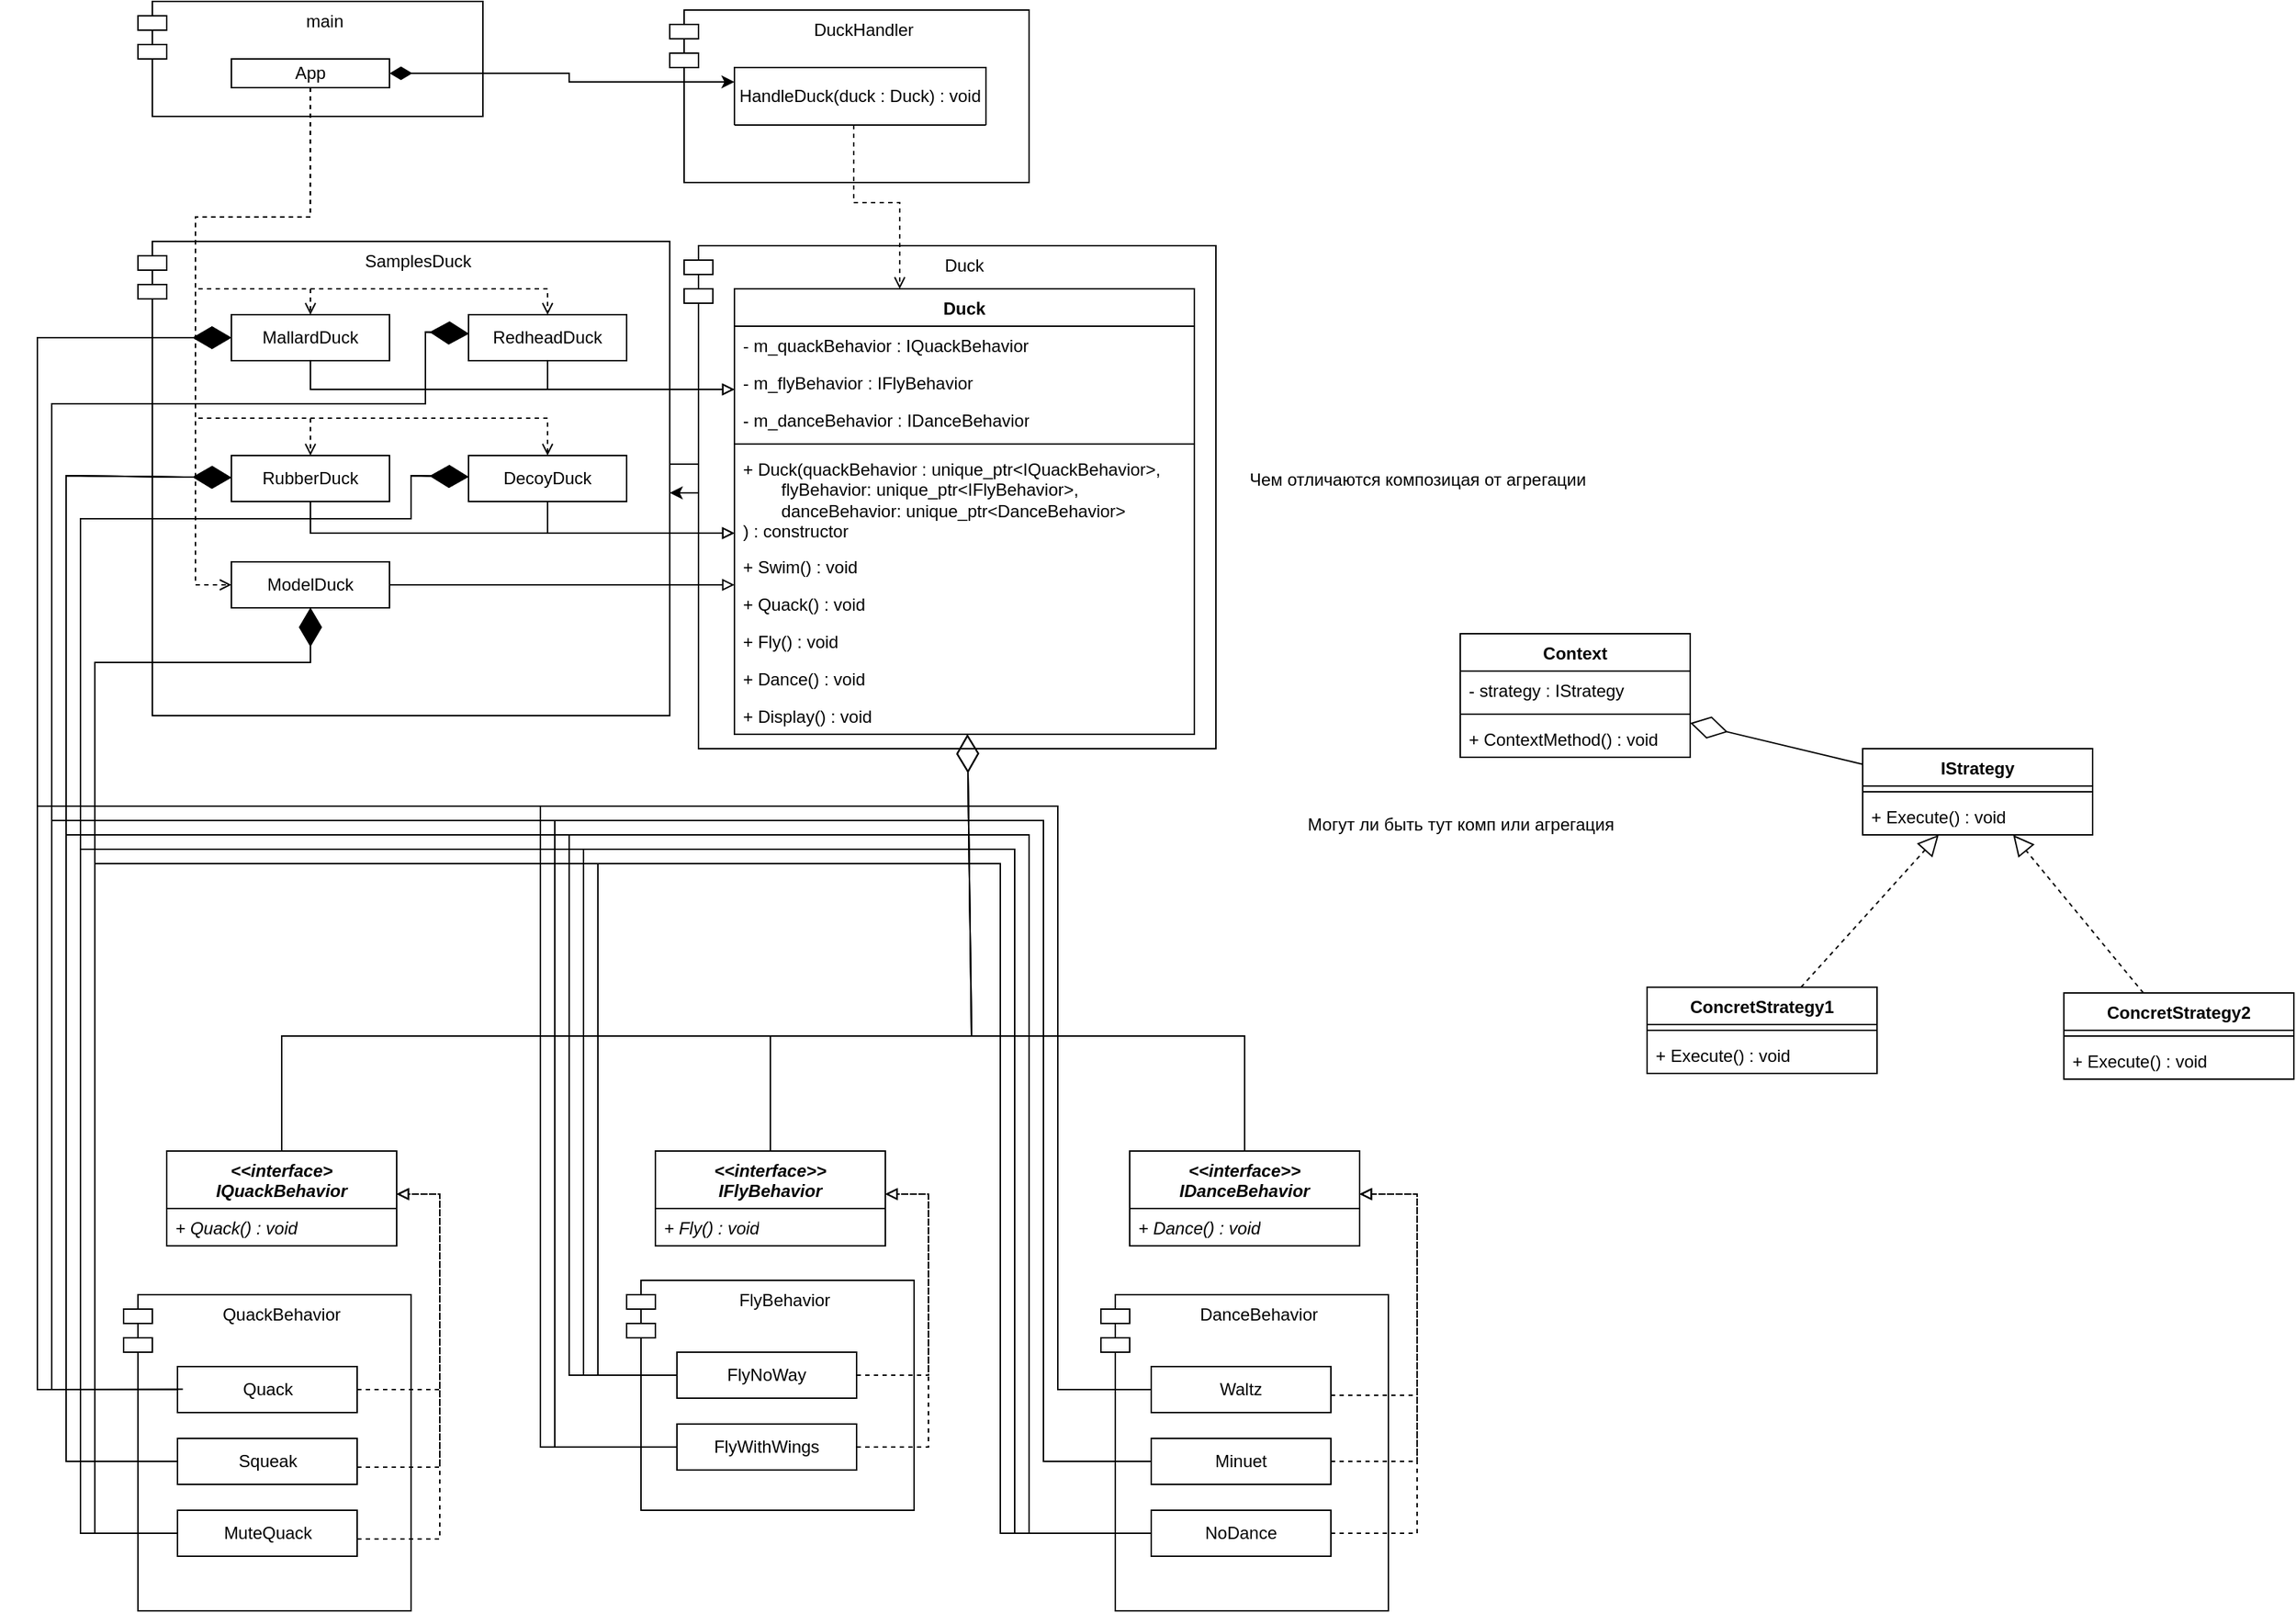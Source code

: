 <mxfile version="24.7.13">
  <diagram id="C5RBs43oDa-KdzZeNtuy" name="Page-1">
    <mxGraphModel dx="1836" dy="539" grid="1" gridSize="10" guides="1" tooltips="1" connect="1" arrows="1" fold="1" page="1" pageScale="1" pageWidth="827" pageHeight="1169" math="0" shadow="0">
      <root>
        <mxCell id="WIyWlLk6GJQsqaUBKTNV-0" />
        <mxCell id="WIyWlLk6GJQsqaUBKTNV-1" parent="WIyWlLk6GJQsqaUBKTNV-0" />
        <mxCell id="3LsAdrbxMUr_38dIZ2-f-0" value="SamplesDuck" style="shape=module;align=left;spacingLeft=20;align=center;verticalAlign=top;whiteSpace=wrap;html=1;" parent="WIyWlLk6GJQsqaUBKTNV-1" vertex="1">
          <mxGeometry x="40" y="207" width="370" height="330" as="geometry" />
        </mxCell>
        <mxCell id="QlOkIQeldyx6gdsehzbM-0" value="main" style="shape=module;align=left;spacingLeft=20;align=center;verticalAlign=top;whiteSpace=wrap;html=1;" parent="WIyWlLk6GJQsqaUBKTNV-1" vertex="1">
          <mxGeometry x="40" y="40" width="240" height="80" as="geometry" />
        </mxCell>
        <mxCell id="QlOkIQeldyx6gdsehzbM-1" value="App" style="html=1;whiteSpace=wrap;" parent="WIyWlLk6GJQsqaUBKTNV-1" vertex="1">
          <mxGeometry x="105" y="80" width="110" height="20" as="geometry" />
        </mxCell>
        <mxCell id="QlOkIQeldyx6gdsehzbM-2" value="DuckHandler" style="shape=module;align=left;spacingLeft=20;align=center;verticalAlign=top;whiteSpace=wrap;html=1;" parent="WIyWlLk6GJQsqaUBKTNV-1" vertex="1">
          <mxGeometry x="410" y="46" width="250" height="120" as="geometry" />
        </mxCell>
        <mxCell id="QlOkIQeldyx6gdsehzbM-4" value="&lt;span style=&quot;text-align: left;&quot;&gt;HandleDuck(duck : Duck) : void&lt;/span&gt;" style="swimlane;fontStyle=0;childLayout=stackLayout;horizontal=1;startSize=50;fillColor=none;horizontalStack=0;resizeParent=1;resizeParentMax=0;resizeLast=0;collapsible=1;marginBottom=0;whiteSpace=wrap;html=1;" parent="WIyWlLk6GJQsqaUBKTNV-1" vertex="1">
          <mxGeometry x="455" y="86" width="175" height="40" as="geometry" />
        </mxCell>
        <mxCell id="QlOkIQeldyx6gdsehzbM-8" style="edgeStyle=orthogonalEdgeStyle;rounded=0;orthogonalLoop=1;jettySize=auto;html=1;entryX=0;entryY=0.25;entryDx=0;entryDy=0;startArrow=diamondThin;startFill=1;strokeWidth=1;startSize=13;" parent="WIyWlLk6GJQsqaUBKTNV-1" source="QlOkIQeldyx6gdsehzbM-1" target="QlOkIQeldyx6gdsehzbM-4" edge="1">
          <mxGeometry relative="1" as="geometry" />
        </mxCell>
        <mxCell id="QlOkIQeldyx6gdsehzbM-9" value="Duck" style="shape=module;align=left;spacingLeft=20;align=center;verticalAlign=top;whiteSpace=wrap;html=1;" parent="WIyWlLk6GJQsqaUBKTNV-1" vertex="1">
          <mxGeometry x="420" y="210" width="370" height="350" as="geometry" />
        </mxCell>
        <mxCell id="QlOkIQeldyx6gdsehzbM-10" value="Duck" style="swimlane;fontStyle=1;align=center;verticalAlign=top;childLayout=stackLayout;horizontal=1;startSize=26;horizontalStack=0;resizeParent=1;resizeParentMax=0;resizeLast=0;collapsible=1;marginBottom=0;whiteSpace=wrap;html=1;" parent="WIyWlLk6GJQsqaUBKTNV-1" vertex="1">
          <mxGeometry x="455" y="240" width="320" height="310" as="geometry" />
        </mxCell>
        <mxCell id="QlOkIQeldyx6gdsehzbM-11" value="- m_quack&lt;span style=&quot;text-align: center;&quot;&gt;Behavior : IQuackBehavior&lt;/span&gt;" style="text;strokeColor=none;fillColor=none;align=left;verticalAlign=top;spacingLeft=4;spacingRight=4;overflow=hidden;rotatable=0;points=[[0,0.5],[1,0.5]];portConstraint=eastwest;whiteSpace=wrap;html=1;" parent="QlOkIQeldyx6gdsehzbM-10" vertex="1">
          <mxGeometry y="26" width="320" height="26" as="geometry" />
        </mxCell>
        <mxCell id="QlOkIQeldyx6gdsehzbM-21" value="- m_fly&lt;span style=&quot;text-align: center;&quot;&gt;Behavior : IFlyBehavior&lt;/span&gt;" style="text;strokeColor=none;fillColor=none;align=left;verticalAlign=top;spacingLeft=4;spacingRight=4;overflow=hidden;rotatable=0;points=[[0,0.5],[1,0.5]];portConstraint=eastwest;whiteSpace=wrap;html=1;" parent="QlOkIQeldyx6gdsehzbM-10" vertex="1">
          <mxGeometry y="52" width="320" height="26" as="geometry" />
        </mxCell>
        <mxCell id="QlOkIQeldyx6gdsehzbM-22" value="- m_dance&lt;span style=&quot;text-align: center;&quot;&gt;Behavior : IDanceBehavior&lt;/span&gt;" style="text;strokeColor=none;fillColor=none;align=left;verticalAlign=top;spacingLeft=4;spacingRight=4;overflow=hidden;rotatable=0;points=[[0,0.5],[1,0.5]];portConstraint=eastwest;whiteSpace=wrap;html=1;" parent="QlOkIQeldyx6gdsehzbM-10" vertex="1">
          <mxGeometry y="78" width="320" height="26" as="geometry" />
        </mxCell>
        <mxCell id="QlOkIQeldyx6gdsehzbM-12" value="" style="line;strokeWidth=1;fillColor=none;align=left;verticalAlign=middle;spacingTop=-1;spacingLeft=3;spacingRight=3;rotatable=0;labelPosition=right;points=[];portConstraint=eastwest;strokeColor=inherit;" parent="QlOkIQeldyx6gdsehzbM-10" vertex="1">
          <mxGeometry y="104" width="320" height="8" as="geometry" />
        </mxCell>
        <mxCell id="QlOkIQeldyx6gdsehzbM-13" value="+ Duck(quackBehavior : unique_ptr&amp;lt;IQuackBehavior&amp;gt;,&lt;div&gt;&lt;span style=&quot;white-space: pre;&quot;&gt;&#x9;&lt;/span&gt;flyBehavior: unique_ptr&amp;lt;IFlyBehavior&amp;gt;,&lt;br&gt;&lt;/div&gt;&lt;div&gt;&lt;span style=&quot;white-space: pre;&quot;&gt;&#x9;&lt;/span&gt;danceBehavior: unique_ptr&amp;lt;DanceBehavior&amp;gt;&lt;br&gt;&lt;/div&gt;&lt;div&gt;) : constructor&lt;/div&gt;" style="text;strokeColor=none;fillColor=none;align=left;verticalAlign=top;spacingLeft=4;spacingRight=4;overflow=hidden;rotatable=0;points=[[0,0.5],[1,0.5]];portConstraint=eastwest;whiteSpace=wrap;html=1;" parent="QlOkIQeldyx6gdsehzbM-10" vertex="1">
          <mxGeometry y="112" width="320" height="68" as="geometry" />
        </mxCell>
        <mxCell id="QlOkIQeldyx6gdsehzbM-37" value="+ Swim() : void" style="text;strokeColor=none;fillColor=none;align=left;verticalAlign=top;spacingLeft=4;spacingRight=4;overflow=hidden;rotatable=0;points=[[0,0.5],[1,0.5]];portConstraint=eastwest;whiteSpace=wrap;html=1;" parent="QlOkIQeldyx6gdsehzbM-10" vertex="1">
          <mxGeometry y="180" width="320" height="26" as="geometry" />
        </mxCell>
        <mxCell id="QlOkIQeldyx6gdsehzbM-38" value="+ Quack() : void" style="text;strokeColor=none;fillColor=none;align=left;verticalAlign=top;spacingLeft=4;spacingRight=4;overflow=hidden;rotatable=0;points=[[0,0.5],[1,0.5]];portConstraint=eastwest;whiteSpace=wrap;html=1;" parent="QlOkIQeldyx6gdsehzbM-10" vertex="1">
          <mxGeometry y="206" width="320" height="26" as="geometry" />
        </mxCell>
        <mxCell id="QlOkIQeldyx6gdsehzbM-39" value="+ Fly() : void" style="text;strokeColor=none;fillColor=none;align=left;verticalAlign=top;spacingLeft=4;spacingRight=4;overflow=hidden;rotatable=0;points=[[0,0.5],[1,0.5]];portConstraint=eastwest;whiteSpace=wrap;html=1;" parent="QlOkIQeldyx6gdsehzbM-10" vertex="1">
          <mxGeometry y="232" width="320" height="26" as="geometry" />
        </mxCell>
        <mxCell id="QlOkIQeldyx6gdsehzbM-40" value="+ Dance() : void" style="text;strokeColor=none;fillColor=none;align=left;verticalAlign=top;spacingLeft=4;spacingRight=4;overflow=hidden;rotatable=0;points=[[0,0.5],[1,0.5]];portConstraint=eastwest;whiteSpace=wrap;html=1;" parent="QlOkIQeldyx6gdsehzbM-10" vertex="1">
          <mxGeometry y="258" width="320" height="26" as="geometry" />
        </mxCell>
        <mxCell id="lgIc2JTGFsaPqbrekX56-0" value="+ Display() : void" style="text;strokeColor=none;fillColor=none;align=left;verticalAlign=top;spacingLeft=4;spacingRight=4;overflow=hidden;rotatable=0;points=[[0,0.5],[1,0.5]];portConstraint=eastwest;whiteSpace=wrap;html=1;" parent="QlOkIQeldyx6gdsehzbM-10" vertex="1">
          <mxGeometry y="284" width="320" height="26" as="geometry" />
        </mxCell>
        <mxCell id="QlOkIQeldyx6gdsehzbM-15" value="&lt;div&gt;&lt;i&gt;&amp;lt;&amp;lt;interface&amp;gt;&lt;/i&gt;&lt;/div&gt;&lt;i&gt;IQuackBehavior&lt;/i&gt;" style="swimlane;fontStyle=1;align=center;verticalAlign=top;childLayout=stackLayout;horizontal=1;startSize=40;horizontalStack=0;resizeParent=1;resizeParentMax=0;resizeLast=0;collapsible=1;marginBottom=0;whiteSpace=wrap;html=1;" parent="WIyWlLk6GJQsqaUBKTNV-1" vertex="1">
          <mxGeometry x="60" y="840" width="160" height="66" as="geometry" />
        </mxCell>
        <mxCell id="QlOkIQeldyx6gdsehzbM-16" value="&lt;i&gt;+ Quack() : void&lt;/i&gt;" style="text;strokeColor=none;fillColor=none;align=left;verticalAlign=top;spacingLeft=4;spacingRight=4;overflow=hidden;rotatable=0;points=[[0,0.5],[1,0.5]];portConstraint=eastwest;whiteSpace=wrap;html=1;" parent="QlOkIQeldyx6gdsehzbM-15" vertex="1">
          <mxGeometry y="40" width="160" height="26" as="geometry" />
        </mxCell>
        <mxCell id="QlOkIQeldyx6gdsehzbM-17" value="&lt;div&gt;&lt;i&gt;&amp;lt;&amp;lt;interface&amp;gt;&amp;gt;&lt;/i&gt;&lt;/div&gt;&lt;i&gt;IFlyBehavior&lt;/i&gt;" style="swimlane;fontStyle=1;align=center;verticalAlign=top;childLayout=stackLayout;horizontal=1;startSize=40;horizontalStack=0;resizeParent=1;resizeParentMax=0;resizeLast=0;collapsible=1;marginBottom=0;whiteSpace=wrap;html=1;" parent="WIyWlLk6GJQsqaUBKTNV-1" vertex="1">
          <mxGeometry x="400" y="840" width="160" height="66" as="geometry" />
        </mxCell>
        <mxCell id="QlOkIQeldyx6gdsehzbM-18" value="&lt;i&gt;+ Fly() : void&lt;/i&gt;" style="text;strokeColor=none;fillColor=none;align=left;verticalAlign=top;spacingLeft=4;spacingRight=4;overflow=hidden;rotatable=0;points=[[0,0.5],[1,0.5]];portConstraint=eastwest;whiteSpace=wrap;html=1;" parent="QlOkIQeldyx6gdsehzbM-17" vertex="1">
          <mxGeometry y="40" width="160" height="26" as="geometry" />
        </mxCell>
        <mxCell id="QlOkIQeldyx6gdsehzbM-19" value="&lt;div&gt;&lt;i&gt;&amp;lt;&amp;lt;interface&amp;gt;&amp;gt;&lt;/i&gt;&lt;/div&gt;&lt;i&gt;IDance&lt;/i&gt;&lt;i&gt;Behavior&lt;/i&gt;" style="swimlane;fontStyle=1;align=center;verticalAlign=top;childLayout=stackLayout;horizontal=1;startSize=40;horizontalStack=0;resizeParent=1;resizeParentMax=0;resizeLast=0;collapsible=1;marginBottom=0;whiteSpace=wrap;html=1;" parent="WIyWlLk6GJQsqaUBKTNV-1" vertex="1">
          <mxGeometry x="730" y="840" width="160" height="66" as="geometry" />
        </mxCell>
        <mxCell id="QlOkIQeldyx6gdsehzbM-20" value="&lt;i&gt;+ Dance() : void&lt;/i&gt;" style="text;strokeColor=none;fillColor=none;align=left;verticalAlign=top;spacingLeft=4;spacingRight=4;overflow=hidden;rotatable=0;points=[[0,0.5],[1,0.5]];portConstraint=eastwest;whiteSpace=wrap;html=1;" parent="QlOkIQeldyx6gdsehzbM-19" vertex="1">
          <mxGeometry y="40" width="160" height="26" as="geometry" />
        </mxCell>
        <mxCell id="QlOkIQeldyx6gdsehzbM-23" style="edgeStyle=orthogonalEdgeStyle;rounded=0;orthogonalLoop=1;jettySize=auto;html=1;dashed=1;fontFamily=Helvetica;fontSize=13;endArrow=open;endFill=0;" parent="WIyWlLk6GJQsqaUBKTNV-1" source="QlOkIQeldyx6gdsehzbM-4" target="QlOkIQeldyx6gdsehzbM-10" edge="1">
          <mxGeometry relative="1" as="geometry">
            <Array as="points">
              <mxPoint x="538" y="180" />
              <mxPoint x="570" y="180" />
            </Array>
          </mxGeometry>
        </mxCell>
        <mxCell id="QlOkIQeldyx6gdsehzbM-61" style="edgeStyle=orthogonalEdgeStyle;rounded=0;orthogonalLoop=1;jettySize=auto;html=1;endArrow=block;endFill=0;" parent="WIyWlLk6GJQsqaUBKTNV-1" source="QlOkIQeldyx6gdsehzbM-46" target="QlOkIQeldyx6gdsehzbM-10" edge="1">
          <mxGeometry relative="1" as="geometry">
            <mxPoint x="160.029" y="300" as="sourcePoint" />
            <mxPoint x="455" y="320" as="targetPoint" />
            <Array as="points">
              <mxPoint x="160" y="310" />
            </Array>
          </mxGeometry>
        </mxCell>
        <mxCell id="QlOkIQeldyx6gdsehzbM-46" value="MallardDuck" style="html=1;whiteSpace=wrap;" parent="WIyWlLk6GJQsqaUBKTNV-1" vertex="1">
          <mxGeometry x="105" y="258" width="110" height="32" as="geometry" />
        </mxCell>
        <mxCell id="QlOkIQeldyx6gdsehzbM-47" value="RedheadDuck" style="html=1;whiteSpace=wrap;" parent="WIyWlLk6GJQsqaUBKTNV-1" vertex="1">
          <mxGeometry x="270" y="258" width="110" height="32" as="geometry" />
        </mxCell>
        <mxCell id="QlOkIQeldyx6gdsehzbM-48" value="RubberDuck" style="html=1;whiteSpace=wrap;" parent="WIyWlLk6GJQsqaUBKTNV-1" vertex="1">
          <mxGeometry x="105" y="356" width="110" height="32" as="geometry" />
        </mxCell>
        <mxCell id="QlOkIQeldyx6gdsehzbM-49" value="ModelDuck" style="html=1;whiteSpace=wrap;" parent="WIyWlLk6GJQsqaUBKTNV-1" vertex="1">
          <mxGeometry x="105" y="430" width="110" height="32" as="geometry" />
        </mxCell>
        <mxCell id="QlOkIQeldyx6gdsehzbM-50" value="DecoyDuck" style="html=1;whiteSpace=wrap;" parent="WIyWlLk6GJQsqaUBKTNV-1" vertex="1">
          <mxGeometry x="270" y="356" width="110" height="32" as="geometry" />
        </mxCell>
        <mxCell id="QlOkIQeldyx6gdsehzbM-56" style="edgeStyle=orthogonalEdgeStyle;rounded=0;orthogonalLoop=1;jettySize=auto;html=1;dashed=1;fontFamily=Helvetica;fontSize=13;endArrow=open;endFill=0;" parent="WIyWlLk6GJQsqaUBKTNV-1" source="QlOkIQeldyx6gdsehzbM-1" target="QlOkIQeldyx6gdsehzbM-46" edge="1">
          <mxGeometry relative="1" as="geometry">
            <mxPoint x="548" y="152" as="sourcePoint" />
            <mxPoint x="580" y="240" as="targetPoint" />
            <Array as="points">
              <mxPoint x="160" y="190" />
              <mxPoint x="80" y="190" />
              <mxPoint x="80" y="240" />
              <mxPoint x="160" y="240" />
            </Array>
          </mxGeometry>
        </mxCell>
        <mxCell id="QlOkIQeldyx6gdsehzbM-57" style="edgeStyle=orthogonalEdgeStyle;rounded=0;orthogonalLoop=1;jettySize=auto;html=1;dashed=1;fontFamily=Helvetica;fontSize=13;endArrow=open;endFill=0;" parent="WIyWlLk6GJQsqaUBKTNV-1" source="QlOkIQeldyx6gdsehzbM-1" target="QlOkIQeldyx6gdsehzbM-47" edge="1">
          <mxGeometry relative="1" as="geometry">
            <mxPoint x="182" y="110" as="sourcePoint" />
            <mxPoint x="170" y="268" as="targetPoint" />
            <Array as="points">
              <mxPoint x="160" y="190" />
              <mxPoint x="80" y="190" />
              <mxPoint x="80" y="240" />
              <mxPoint x="325" y="240" />
            </Array>
          </mxGeometry>
        </mxCell>
        <mxCell id="QlOkIQeldyx6gdsehzbM-58" style="edgeStyle=orthogonalEdgeStyle;rounded=0;orthogonalLoop=1;jettySize=auto;html=1;dashed=1;fontFamily=Helvetica;fontSize=13;endArrow=open;endFill=0;" parent="WIyWlLk6GJQsqaUBKTNV-1" target="QlOkIQeldyx6gdsehzbM-50" edge="1">
          <mxGeometry relative="1" as="geometry">
            <mxPoint x="159.97" y="100" as="sourcePoint" />
            <mxPoint x="324.97" y="258" as="targetPoint" />
            <Array as="points">
              <mxPoint x="160" y="190" />
              <mxPoint x="80" y="190" />
              <mxPoint x="80" y="330" />
              <mxPoint x="325" y="330" />
            </Array>
          </mxGeometry>
        </mxCell>
        <mxCell id="QlOkIQeldyx6gdsehzbM-59" style="edgeStyle=orthogonalEdgeStyle;rounded=0;orthogonalLoop=1;jettySize=auto;html=1;dashed=1;fontFamily=Helvetica;fontSize=13;endArrow=open;endFill=0;" parent="WIyWlLk6GJQsqaUBKTNV-1" target="QlOkIQeldyx6gdsehzbM-48" edge="1">
          <mxGeometry relative="1" as="geometry">
            <mxPoint x="159.94" y="100" as="sourcePoint" />
            <mxPoint x="324.97" y="370" as="targetPoint" />
            <Array as="points">
              <mxPoint x="160" y="190" />
              <mxPoint x="80" y="190" />
              <mxPoint x="80" y="330" />
              <mxPoint x="160" y="330" />
            </Array>
          </mxGeometry>
        </mxCell>
        <mxCell id="QlOkIQeldyx6gdsehzbM-60" style="edgeStyle=orthogonalEdgeStyle;rounded=0;orthogonalLoop=1;jettySize=auto;html=1;dashed=1;fontFamily=Helvetica;fontSize=13;endArrow=open;endFill=0;" parent="WIyWlLk6GJQsqaUBKTNV-1" target="QlOkIQeldyx6gdsehzbM-49" edge="1">
          <mxGeometry relative="1" as="geometry">
            <mxPoint x="159.94" y="100" as="sourcePoint" />
            <mxPoint x="324.97" y="370" as="targetPoint" />
            <Array as="points">
              <mxPoint x="160" y="190" />
              <mxPoint x="80" y="190" />
              <mxPoint x="80" y="446" />
            </Array>
          </mxGeometry>
        </mxCell>
        <mxCell id="QlOkIQeldyx6gdsehzbM-63" style="edgeStyle=orthogonalEdgeStyle;rounded=0;orthogonalLoop=1;jettySize=auto;html=1;endArrow=block;endFill=0;" parent="WIyWlLk6GJQsqaUBKTNV-1" source="QlOkIQeldyx6gdsehzbM-47" target="QlOkIQeldyx6gdsehzbM-10" edge="1">
          <mxGeometry relative="1" as="geometry">
            <mxPoint x="160" y="290" as="sourcePoint" />
            <mxPoint x="455" y="420" as="targetPoint" />
            <Array as="points">
              <mxPoint x="325" y="310" />
            </Array>
          </mxGeometry>
        </mxCell>
        <mxCell id="QlOkIQeldyx6gdsehzbM-64" style="edgeStyle=orthogonalEdgeStyle;rounded=0;orthogonalLoop=1;jettySize=auto;html=1;endArrow=block;endFill=0;" parent="WIyWlLk6GJQsqaUBKTNV-1" source="QlOkIQeldyx6gdsehzbM-48" target="QlOkIQeldyx6gdsehzbM-10" edge="1">
          <mxGeometry relative="1" as="geometry">
            <mxPoint x="325" y="290" as="sourcePoint" />
            <mxPoint x="455" y="420" as="targetPoint" />
            <Array as="points">
              <mxPoint x="160" y="410" />
            </Array>
          </mxGeometry>
        </mxCell>
        <mxCell id="QlOkIQeldyx6gdsehzbM-65" style="edgeStyle=orthogonalEdgeStyle;rounded=0;orthogonalLoop=1;jettySize=auto;html=1;endArrow=block;endFill=0;" parent="WIyWlLk6GJQsqaUBKTNV-1" source="QlOkIQeldyx6gdsehzbM-50" target="QlOkIQeldyx6gdsehzbM-10" edge="1">
          <mxGeometry relative="1" as="geometry">
            <mxPoint x="160" y="402" as="sourcePoint" />
            <mxPoint x="455" y="420" as="targetPoint" />
            <Array as="points">
              <mxPoint x="325" y="410" />
            </Array>
          </mxGeometry>
        </mxCell>
        <mxCell id="QlOkIQeldyx6gdsehzbM-66" style="edgeStyle=orthogonalEdgeStyle;rounded=0;orthogonalLoop=1;jettySize=auto;html=1;endArrow=block;endFill=0;" parent="WIyWlLk6GJQsqaUBKTNV-1" source="QlOkIQeldyx6gdsehzbM-49" target="QlOkIQeldyx6gdsehzbM-10" edge="1">
          <mxGeometry relative="1" as="geometry">
            <mxPoint x="170" y="412" as="sourcePoint" />
            <mxPoint x="465" y="430" as="targetPoint" />
            <Array as="points">
              <mxPoint x="330" y="446" />
              <mxPoint x="330" y="446" />
            </Array>
          </mxGeometry>
        </mxCell>
        <mxCell id="QlOkIQeldyx6gdsehzbM-67" value="QuaсkBehavior" style="shape=module;align=left;spacingLeft=20;align=center;verticalAlign=top;whiteSpace=wrap;html=1;" parent="WIyWlLk6GJQsqaUBKTNV-1" vertex="1">
          <mxGeometry x="30" y="940" width="200" height="220" as="geometry" />
        </mxCell>
        <mxCell id="QlOkIQeldyx6gdsehzbM-68" value="Quaсk" style="html=1;whiteSpace=wrap;" parent="WIyWlLk6GJQsqaUBKTNV-1" vertex="1">
          <mxGeometry x="67.5" y="990" width="125" height="32" as="geometry" />
        </mxCell>
        <mxCell id="QlOkIQeldyx6gdsehzbM-69" value="Squeak" style="html=1;whiteSpace=wrap;" parent="WIyWlLk6GJQsqaUBKTNV-1" vertex="1">
          <mxGeometry x="67.5" y="1040" width="125" height="32" as="geometry" />
        </mxCell>
        <mxCell id="QlOkIQeldyx6gdsehzbM-70" value="MuteQuack" style="html=1;whiteSpace=wrap;" parent="WIyWlLk6GJQsqaUBKTNV-1" vertex="1">
          <mxGeometry x="67.5" y="1090" width="125" height="32" as="geometry" />
        </mxCell>
        <mxCell id="QlOkIQeldyx6gdsehzbM-71" value="FlyBehavior" style="shape=module;align=left;spacingLeft=20;align=center;verticalAlign=top;whiteSpace=wrap;html=1;" parent="WIyWlLk6GJQsqaUBKTNV-1" vertex="1">
          <mxGeometry x="380" y="930" width="200" height="160" as="geometry" />
        </mxCell>
        <mxCell id="QlOkIQeldyx6gdsehzbM-72" value="FlyNoWay" style="html=1;whiteSpace=wrap;" parent="WIyWlLk6GJQsqaUBKTNV-1" vertex="1">
          <mxGeometry x="415" y="980" width="125" height="32" as="geometry" />
        </mxCell>
        <mxCell id="QlOkIQeldyx6gdsehzbM-73" value="FlyWithWings" style="html=1;whiteSpace=wrap;" parent="WIyWlLk6GJQsqaUBKTNV-1" vertex="1">
          <mxGeometry x="415" y="1030" width="125" height="32" as="geometry" />
        </mxCell>
        <mxCell id="QlOkIQeldyx6gdsehzbM-75" value="DanceBehavior" style="shape=module;align=left;spacingLeft=20;align=center;verticalAlign=top;whiteSpace=wrap;html=1;" parent="WIyWlLk6GJQsqaUBKTNV-1" vertex="1">
          <mxGeometry x="710" y="940" width="200" height="220" as="geometry" />
        </mxCell>
        <mxCell id="QlOkIQeldyx6gdsehzbM-76" value="Waltz" style="html=1;whiteSpace=wrap;" parent="WIyWlLk6GJQsqaUBKTNV-1" vertex="1">
          <mxGeometry x="745" y="990" width="125" height="32" as="geometry" />
        </mxCell>
        <mxCell id="QlOkIQeldyx6gdsehzbM-77" value="Minuet" style="html=1;whiteSpace=wrap;" parent="WIyWlLk6GJQsqaUBKTNV-1" vertex="1">
          <mxGeometry x="745" y="1040" width="125" height="32" as="geometry" />
        </mxCell>
        <mxCell id="QlOkIQeldyx6gdsehzbM-78" value="NoDance" style="html=1;whiteSpace=wrap;" parent="WIyWlLk6GJQsqaUBKTNV-1" vertex="1">
          <mxGeometry x="745" y="1090" width="125" height="32" as="geometry" />
        </mxCell>
        <mxCell id="QlOkIQeldyx6gdsehzbM-79" style="edgeStyle=orthogonalEdgeStyle;rounded=0;orthogonalLoop=1;jettySize=auto;html=1;endArrow=block;endFill=0;dashed=1;" parent="WIyWlLk6GJQsqaUBKTNV-1" source="QlOkIQeldyx6gdsehzbM-68" target="QlOkIQeldyx6gdsehzbM-15" edge="1">
          <mxGeometry relative="1" as="geometry">
            <mxPoint x="199.96" y="829" as="sourcePoint" />
            <mxPoint x="130.003" y="809" as="targetPoint" />
            <Array as="points">
              <mxPoint x="250" y="1006" />
              <mxPoint x="250" y="870" />
            </Array>
          </mxGeometry>
        </mxCell>
        <mxCell id="QlOkIQeldyx6gdsehzbM-80" style="edgeStyle=orthogonalEdgeStyle;rounded=0;orthogonalLoop=1;jettySize=auto;html=1;endArrow=block;endFill=0;dashed=1;" parent="WIyWlLk6GJQsqaUBKTNV-1" source="QlOkIQeldyx6gdsehzbM-69" target="QlOkIQeldyx6gdsehzbM-15" edge="1">
          <mxGeometry relative="1" as="geometry">
            <mxPoint x="192.5" y="1033" as="sourcePoint" />
            <mxPoint x="219.5" y="900" as="targetPoint" />
            <Array as="points">
              <mxPoint x="250" y="1060" />
              <mxPoint x="250" y="870" />
            </Array>
          </mxGeometry>
        </mxCell>
        <mxCell id="QlOkIQeldyx6gdsehzbM-81" style="edgeStyle=orthogonalEdgeStyle;rounded=0;orthogonalLoop=1;jettySize=auto;html=1;endArrow=block;endFill=0;dashed=1;" parent="WIyWlLk6GJQsqaUBKTNV-1" source="QlOkIQeldyx6gdsehzbM-70" target="QlOkIQeldyx6gdsehzbM-15" edge="1">
          <mxGeometry relative="1" as="geometry">
            <mxPoint x="192.5" y="1060" as="sourcePoint" />
            <mxPoint x="219.5" y="870" as="targetPoint" />
            <Array as="points">
              <mxPoint x="250" y="1110" />
              <mxPoint x="250" y="870" />
            </Array>
          </mxGeometry>
        </mxCell>
        <mxCell id="QlOkIQeldyx6gdsehzbM-84" style="edgeStyle=orthogonalEdgeStyle;rounded=0;orthogonalLoop=1;jettySize=auto;html=1;endArrow=block;endFill=0;dashed=1;" parent="WIyWlLk6GJQsqaUBKTNV-1" source="QlOkIQeldyx6gdsehzbM-72" target="QlOkIQeldyx6gdsehzbM-17" edge="1">
          <mxGeometry relative="1" as="geometry">
            <mxPoint x="530" y="1112" as="sourcePoint" />
            <mxPoint x="557" y="872" as="targetPoint" />
            <Array as="points">
              <mxPoint x="590" y="996" />
              <mxPoint x="590" y="870" />
            </Array>
          </mxGeometry>
        </mxCell>
        <mxCell id="QlOkIQeldyx6gdsehzbM-85" style="edgeStyle=orthogonalEdgeStyle;rounded=0;orthogonalLoop=1;jettySize=auto;html=1;endArrow=block;endFill=0;dashed=1;" parent="WIyWlLk6GJQsqaUBKTNV-1" source="QlOkIQeldyx6gdsehzbM-73" target="QlOkIQeldyx6gdsehzbM-17" edge="1">
          <mxGeometry relative="1" as="geometry">
            <mxPoint x="550" y="1020" as="sourcePoint" />
            <mxPoint x="570" y="896" as="targetPoint" />
            <Array as="points">
              <mxPoint x="590" y="1046" />
              <mxPoint x="590" y="870" />
            </Array>
          </mxGeometry>
        </mxCell>
        <mxCell id="QlOkIQeldyx6gdsehzbM-86" style="edgeStyle=orthogonalEdgeStyle;rounded=0;orthogonalLoop=1;jettySize=auto;html=1;endArrow=block;endFill=0;dashed=1;" parent="WIyWlLk6GJQsqaUBKTNV-1" source="QlOkIQeldyx6gdsehzbM-76" target="QlOkIQeldyx6gdsehzbM-19" edge="1">
          <mxGeometry relative="1" as="geometry">
            <mxPoint x="880" y="1056" as="sourcePoint" />
            <mxPoint x="900" y="880" as="targetPoint" />
            <Array as="points">
              <mxPoint x="930" y="1010" />
              <mxPoint x="930" y="870" />
            </Array>
          </mxGeometry>
        </mxCell>
        <mxCell id="QlOkIQeldyx6gdsehzbM-87" style="edgeStyle=orthogonalEdgeStyle;rounded=0;orthogonalLoop=1;jettySize=auto;html=1;endArrow=block;endFill=0;dashed=1;" parent="WIyWlLk6GJQsqaUBKTNV-1" source="QlOkIQeldyx6gdsehzbM-77" target="QlOkIQeldyx6gdsehzbM-19" edge="1">
          <mxGeometry relative="1" as="geometry">
            <mxPoint x="870" y="1010" as="sourcePoint" />
            <mxPoint x="890" y="870" as="targetPoint" />
            <Array as="points">
              <mxPoint x="930" y="1056" />
              <mxPoint x="930" y="870" />
            </Array>
          </mxGeometry>
        </mxCell>
        <mxCell id="QlOkIQeldyx6gdsehzbM-88" style="edgeStyle=orthogonalEdgeStyle;rounded=0;orthogonalLoop=1;jettySize=auto;html=1;endArrow=block;endFill=0;dashed=1;" parent="WIyWlLk6GJQsqaUBKTNV-1" source="QlOkIQeldyx6gdsehzbM-78" target="QlOkIQeldyx6gdsehzbM-19" edge="1">
          <mxGeometry relative="1" as="geometry">
            <mxPoint x="870" y="1056" as="sourcePoint" />
            <mxPoint x="890" y="870" as="targetPoint" />
            <Array as="points">
              <mxPoint x="930" y="1106" />
              <mxPoint x="930" y="870" />
            </Array>
          </mxGeometry>
        </mxCell>
        <mxCell id="GKwYQtxnHV8pZm3PlArQ-5" value="IStrategy" style="swimlane;fontStyle=1;align=center;verticalAlign=top;childLayout=stackLayout;horizontal=1;startSize=26;horizontalStack=0;resizeParent=1;resizeParentMax=0;resizeLast=0;collapsible=1;marginBottom=0;whiteSpace=wrap;html=1;" parent="WIyWlLk6GJQsqaUBKTNV-1" vertex="1">
          <mxGeometry x="1240" y="560" width="160" height="60" as="geometry" />
        </mxCell>
        <mxCell id="GKwYQtxnHV8pZm3PlArQ-7" value="" style="line;strokeWidth=1;fillColor=none;align=left;verticalAlign=middle;spacingTop=-1;spacingLeft=3;spacingRight=3;rotatable=0;labelPosition=right;points=[];portConstraint=eastwest;strokeColor=inherit;" parent="GKwYQtxnHV8pZm3PlArQ-5" vertex="1">
          <mxGeometry y="26" width="160" height="8" as="geometry" />
        </mxCell>
        <mxCell id="GKwYQtxnHV8pZm3PlArQ-8" value="+ Execute() : void" style="text;strokeColor=none;fillColor=none;align=left;verticalAlign=top;spacingLeft=4;spacingRight=4;overflow=hidden;rotatable=0;points=[[0,0.5],[1,0.5]];portConstraint=eastwest;whiteSpace=wrap;html=1;" parent="GKwYQtxnHV8pZm3PlArQ-5" vertex="1">
          <mxGeometry y="34" width="160" height="26" as="geometry" />
        </mxCell>
        <mxCell id="GKwYQtxnHV8pZm3PlArQ-9" value="ConcretStrategy1" style="swimlane;fontStyle=1;align=center;verticalAlign=top;childLayout=stackLayout;horizontal=1;startSize=26;horizontalStack=0;resizeParent=1;resizeParentMax=0;resizeLast=0;collapsible=1;marginBottom=0;whiteSpace=wrap;html=1;" parent="WIyWlLk6GJQsqaUBKTNV-1" vertex="1">
          <mxGeometry x="1090" y="726" width="160" height="60" as="geometry" />
        </mxCell>
        <mxCell id="GKwYQtxnHV8pZm3PlArQ-11" value="" style="line;strokeWidth=1;fillColor=none;align=left;verticalAlign=middle;spacingTop=-1;spacingLeft=3;spacingRight=3;rotatable=0;labelPosition=right;points=[];portConstraint=eastwest;strokeColor=inherit;" parent="GKwYQtxnHV8pZm3PlArQ-9" vertex="1">
          <mxGeometry y="26" width="160" height="8" as="geometry" />
        </mxCell>
        <mxCell id="GKwYQtxnHV8pZm3PlArQ-12" value="+ Execute() : void" style="text;strokeColor=none;fillColor=none;align=left;verticalAlign=top;spacingLeft=4;spacingRight=4;overflow=hidden;rotatable=0;points=[[0,0.5],[1,0.5]];portConstraint=eastwest;whiteSpace=wrap;html=1;" parent="GKwYQtxnHV8pZm3PlArQ-9" vertex="1">
          <mxGeometry y="34" width="160" height="26" as="geometry" />
        </mxCell>
        <mxCell id="GKwYQtxnHV8pZm3PlArQ-13" value="ConcretStrategy2" style="swimlane;fontStyle=1;align=center;verticalAlign=top;childLayout=stackLayout;horizontal=1;startSize=26;horizontalStack=0;resizeParent=1;resizeParentMax=0;resizeLast=0;collapsible=1;marginBottom=0;whiteSpace=wrap;html=1;" parent="WIyWlLk6GJQsqaUBKTNV-1" vertex="1">
          <mxGeometry x="1380" y="730" width="160" height="60" as="geometry" />
        </mxCell>
        <mxCell id="GKwYQtxnHV8pZm3PlArQ-15" value="" style="line;strokeWidth=1;fillColor=none;align=left;verticalAlign=middle;spacingTop=-1;spacingLeft=3;spacingRight=3;rotatable=0;labelPosition=right;points=[];portConstraint=eastwest;strokeColor=inherit;" parent="GKwYQtxnHV8pZm3PlArQ-13" vertex="1">
          <mxGeometry y="26" width="160" height="8" as="geometry" />
        </mxCell>
        <mxCell id="GKwYQtxnHV8pZm3PlArQ-16" value="+ Execute() : void" style="text;strokeColor=none;fillColor=none;align=left;verticalAlign=top;spacingLeft=4;spacingRight=4;overflow=hidden;rotatable=0;points=[[0,0.5],[1,0.5]];portConstraint=eastwest;whiteSpace=wrap;html=1;" parent="GKwYQtxnHV8pZm3PlArQ-13" vertex="1">
          <mxGeometry y="34" width="160" height="26" as="geometry" />
        </mxCell>
        <mxCell id="GKwYQtxnHV8pZm3PlArQ-18" value="" style="endArrow=block;dashed=1;endFill=0;endSize=12;html=1;rounded=0;" parent="WIyWlLk6GJQsqaUBKTNV-1" source="GKwYQtxnHV8pZm3PlArQ-9" target="GKwYQtxnHV8pZm3PlArQ-5" edge="1">
          <mxGeometry width="160" relative="1" as="geometry">
            <mxPoint x="1240" y="720" as="sourcePoint" />
            <mxPoint x="1400" y="720" as="targetPoint" />
          </mxGeometry>
        </mxCell>
        <mxCell id="GKwYQtxnHV8pZm3PlArQ-19" value="" style="endArrow=block;dashed=1;endFill=0;endSize=12;html=1;rounded=0;" parent="WIyWlLk6GJQsqaUBKTNV-1" source="GKwYQtxnHV8pZm3PlArQ-13" target="GKwYQtxnHV8pZm3PlArQ-5" edge="1">
          <mxGeometry width="160" relative="1" as="geometry">
            <mxPoint x="1240" y="720" as="sourcePoint" />
            <mxPoint x="1400" y="720" as="targetPoint" />
          </mxGeometry>
        </mxCell>
        <mxCell id="GKwYQtxnHV8pZm3PlArQ-20" value="Context" style="swimlane;fontStyle=1;align=center;verticalAlign=top;childLayout=stackLayout;horizontal=1;startSize=26;horizontalStack=0;resizeParent=1;resizeParentMax=0;resizeLast=0;collapsible=1;marginBottom=0;whiteSpace=wrap;html=1;" parent="WIyWlLk6GJQsqaUBKTNV-1" vertex="1">
          <mxGeometry x="960" y="480" width="160" height="86" as="geometry" />
        </mxCell>
        <mxCell id="GKwYQtxnHV8pZm3PlArQ-21" value="- strategy : IStrategy" style="text;strokeColor=none;fillColor=none;align=left;verticalAlign=top;spacingLeft=4;spacingRight=4;overflow=hidden;rotatable=0;points=[[0,0.5],[1,0.5]];portConstraint=eastwest;whiteSpace=wrap;html=1;" parent="GKwYQtxnHV8pZm3PlArQ-20" vertex="1">
          <mxGeometry y="26" width="160" height="26" as="geometry" />
        </mxCell>
        <mxCell id="GKwYQtxnHV8pZm3PlArQ-22" value="" style="line;strokeWidth=1;fillColor=none;align=left;verticalAlign=middle;spacingTop=-1;spacingLeft=3;spacingRight=3;rotatable=0;labelPosition=right;points=[];portConstraint=eastwest;strokeColor=inherit;" parent="GKwYQtxnHV8pZm3PlArQ-20" vertex="1">
          <mxGeometry y="52" width="160" height="8" as="geometry" />
        </mxCell>
        <mxCell id="GKwYQtxnHV8pZm3PlArQ-25" value="+ ContextMethod() : void" style="text;strokeColor=none;fillColor=none;align=left;verticalAlign=top;spacingLeft=4;spacingRight=4;overflow=hidden;rotatable=0;points=[[0,0.5],[1,0.5]];portConstraint=eastwest;whiteSpace=wrap;html=1;" parent="GKwYQtxnHV8pZm3PlArQ-20" vertex="1">
          <mxGeometry y="60" width="160" height="26" as="geometry" />
        </mxCell>
        <mxCell id="GKwYQtxnHV8pZm3PlArQ-24" value="" style="endArrow=diamondThin;endFill=0;endSize=24;html=1;rounded=0;" parent="WIyWlLk6GJQsqaUBKTNV-1" source="GKwYQtxnHV8pZm3PlArQ-5" target="GKwYQtxnHV8pZm3PlArQ-20" edge="1">
          <mxGeometry width="160" relative="1" as="geometry">
            <mxPoint x="1100" y="510" as="sourcePoint" />
            <mxPoint x="1260" y="510" as="targetPoint" />
          </mxGeometry>
        </mxCell>
        <mxCell id="GKwYQtxnHV8pZm3PlArQ-26" value="" style="endArrow=diamondThin;endFill=1;endSize=24;html=1;rounded=0;" parent="WIyWlLk6GJQsqaUBKTNV-1" source="QlOkIQeldyx6gdsehzbM-68" target="QlOkIQeldyx6gdsehzbM-46" edge="1">
          <mxGeometry width="160" relative="1" as="geometry">
            <mxPoint x="330" y="770" as="sourcePoint" />
            <mxPoint x="10" y="430" as="targetPoint" />
            <Array as="points">
              <mxPoint x="-30" y="1006" />
              <mxPoint x="-30" y="274" />
            </Array>
          </mxGeometry>
        </mxCell>
        <mxCell id="GKwYQtxnHV8pZm3PlArQ-27" style="edgeStyle=orthogonalEdgeStyle;rounded=0;orthogonalLoop=1;jettySize=auto;html=1;" parent="WIyWlLk6GJQsqaUBKTNV-1" source="3LsAdrbxMUr_38dIZ2-f-0" target="3LsAdrbxMUr_38dIZ2-f-0" edge="1">
          <mxGeometry relative="1" as="geometry" />
        </mxCell>
        <mxCell id="GKwYQtxnHV8pZm3PlArQ-29" value="" style="endArrow=diamondThin;endFill=1;endSize=24;html=1;rounded=0;" parent="WIyWlLk6GJQsqaUBKTNV-1" source="QlOkIQeldyx6gdsehzbM-73" target="QlOkIQeldyx6gdsehzbM-46" edge="1">
          <mxGeometry width="160" relative="1" as="geometry">
            <mxPoint x="350" y="1040" as="sourcePoint" />
            <mxPoint x="85" y="280" as="targetPoint" />
            <Array as="points">
              <mxPoint x="320" y="1046" />
              <mxPoint x="320" y="600" />
              <mxPoint x="-30" y="600" />
              <mxPoint x="-30" y="274" />
            </Array>
          </mxGeometry>
        </mxCell>
        <mxCell id="GKwYQtxnHV8pZm3PlArQ-30" value="" style="endArrow=diamondThin;endFill=1;endSize=24;html=1;rounded=0;entryX=0;entryY=0.5;entryDx=0;entryDy=0;" parent="WIyWlLk6GJQsqaUBKTNV-1" source="QlOkIQeldyx6gdsehzbM-76" target="QlOkIQeldyx6gdsehzbM-46" edge="1">
          <mxGeometry width="160" relative="1" as="geometry">
            <mxPoint x="400" y="1040" as="sourcePoint" />
            <mxPoint x="90" y="268" as="targetPoint" />
            <Array as="points">
              <mxPoint x="680" y="1006" />
              <mxPoint x="680" y="600" />
              <mxPoint x="-30" y="600" />
              <mxPoint x="-30" y="274" />
            </Array>
          </mxGeometry>
        </mxCell>
        <mxCell id="GKwYQtxnHV8pZm3PlArQ-33" value="" style="endArrow=diamondThin;endFill=1;endSize=24;html=1;rounded=0;exitX=0.03;exitY=0.491;exitDx=0;exitDy=0;exitPerimeter=0;" parent="WIyWlLk6GJQsqaUBKTNV-1" source="QlOkIQeldyx6gdsehzbM-68" target="QlOkIQeldyx6gdsehzbM-47" edge="1">
          <mxGeometry width="160" relative="1" as="geometry">
            <mxPoint x="68" y="1002" as="sourcePoint" />
            <mxPoint x="270" y="270" as="targetPoint" />
            <Array as="points">
              <mxPoint x="-20" y="1006" />
              <mxPoint x="-20" y="320" />
              <mxPoint x="240" y="320" />
              <mxPoint x="240" y="270" />
            </Array>
          </mxGeometry>
        </mxCell>
        <mxCell id="GKwYQtxnHV8pZm3PlArQ-35" value="" style="endArrow=diamondThin;endFill=1;endSize=24;html=1;rounded=0;" parent="WIyWlLk6GJQsqaUBKTNV-1" source="QlOkIQeldyx6gdsehzbM-73" target="QlOkIQeldyx6gdsehzbM-47" edge="1">
          <mxGeometry width="160" relative="1" as="geometry">
            <mxPoint x="78" y="1012" as="sourcePoint" />
            <mxPoint x="280" y="281" as="targetPoint" />
            <Array as="points">
              <mxPoint x="330" y="1046" />
              <mxPoint x="330" y="610" />
              <mxPoint x="-20" y="610" />
              <mxPoint x="-20" y="320" />
              <mxPoint x="240" y="320" />
              <mxPoint x="240" y="270" />
            </Array>
          </mxGeometry>
        </mxCell>
        <mxCell id="GKwYQtxnHV8pZm3PlArQ-36" value="" style="endArrow=diamondThin;endFill=1;endSize=24;html=1;rounded=0;" parent="WIyWlLk6GJQsqaUBKTNV-1" source="QlOkIQeldyx6gdsehzbM-77" edge="1">
          <mxGeometry width="160" relative="1" as="geometry">
            <mxPoint x="415" y="1048" as="sourcePoint" />
            <mxPoint x="270" y="271" as="targetPoint" />
            <Array as="points">
              <mxPoint x="670" y="1056" />
              <mxPoint x="670" y="610" />
              <mxPoint x="-20" y="610" />
              <mxPoint x="-20" y="320" />
              <mxPoint x="240" y="320" />
              <mxPoint x="240" y="270" />
            </Array>
          </mxGeometry>
        </mxCell>
        <mxCell id="GKwYQtxnHV8pZm3PlArQ-37" value="" style="endArrow=diamondThin;endFill=1;endSize=24;html=1;rounded=0;" parent="WIyWlLk6GJQsqaUBKTNV-1" source="QlOkIQeldyx6gdsehzbM-78" target="QlOkIQeldyx6gdsehzbM-48" edge="1">
          <mxGeometry width="160" relative="1" as="geometry">
            <mxPoint x="745" y="1102" as="sourcePoint" />
            <mxPoint x="105" y="370" as="targetPoint" />
            <Array as="points">
              <mxPoint x="660" y="1106" />
              <mxPoint x="660" y="620" />
              <mxPoint x="-10" y="620" />
              <mxPoint x="-10" y="370" />
            </Array>
          </mxGeometry>
        </mxCell>
        <mxCell id="GKwYQtxnHV8pZm3PlArQ-38" value="" style="endArrow=diamondThin;endFill=1;endSize=24;html=1;rounded=0;" parent="WIyWlLk6GJQsqaUBKTNV-1" source="QlOkIQeldyx6gdsehzbM-69" target="QlOkIQeldyx6gdsehzbM-48" edge="1">
          <mxGeometry width="160" relative="1" as="geometry">
            <mxPoint x="290" y="1040" as="sourcePoint" />
            <mxPoint x="105" y="371" as="targetPoint" />
            <Array as="points">
              <mxPoint x="-10" y="1056" />
              <mxPoint x="-10" y="370" />
            </Array>
          </mxGeometry>
        </mxCell>
        <mxCell id="GKwYQtxnHV8pZm3PlArQ-39" value="" style="endArrow=diamondThin;endFill=1;endSize=24;html=1;rounded=0;" parent="WIyWlLk6GJQsqaUBKTNV-1" source="QlOkIQeldyx6gdsehzbM-72" target="QlOkIQeldyx6gdsehzbM-48" edge="1">
          <mxGeometry width="160" relative="1" as="geometry">
            <mxPoint x="745" y="1106" as="sourcePoint" />
            <mxPoint x="105" y="371" as="targetPoint" />
            <Array as="points">
              <mxPoint x="340" y="996" />
              <mxPoint x="340" y="620" />
              <mxPoint x="-10" y="620" />
              <mxPoint x="-10" y="370" />
            </Array>
          </mxGeometry>
        </mxCell>
        <mxCell id="NKRjvTlO_0NrSza_AgDe-0" value="" style="endArrow=diamondThin;endFill=0;endSize=24;html=1;rounded=0;" parent="WIyWlLk6GJQsqaUBKTNV-1" source="QlOkIQeldyx6gdsehzbM-15" target="QlOkIQeldyx6gdsehzbM-10" edge="1">
          <mxGeometry width="160" relative="1" as="geometry">
            <mxPoint x="410" y="640" as="sourcePoint" />
            <mxPoint x="570" y="640" as="targetPoint" />
            <Array as="points">
              <mxPoint x="140" y="760" />
              <mxPoint x="620" y="760" />
            </Array>
          </mxGeometry>
        </mxCell>
        <mxCell id="NKRjvTlO_0NrSza_AgDe-1" value="" style="endArrow=diamondThin;endFill=0;endSize=24;html=1;rounded=0;" parent="WIyWlLk6GJQsqaUBKTNV-1" source="QlOkIQeldyx6gdsehzbM-17" target="QlOkIQeldyx6gdsehzbM-10" edge="1">
          <mxGeometry width="160" relative="1" as="geometry">
            <mxPoint x="140" y="840" as="sourcePoint" />
            <mxPoint x="617" y="550" as="targetPoint" />
            <Array as="points">
              <mxPoint x="480" y="760" />
              <mxPoint x="620" y="760" />
            </Array>
          </mxGeometry>
        </mxCell>
        <mxCell id="NKRjvTlO_0NrSza_AgDe-2" value="" style="endArrow=diamondThin;endFill=0;endSize=24;html=1;rounded=0;" parent="WIyWlLk6GJQsqaUBKTNV-1" source="QlOkIQeldyx6gdsehzbM-19" target="QlOkIQeldyx6gdsehzbM-10" edge="1">
          <mxGeometry width="160" relative="1" as="geometry">
            <mxPoint x="490" y="850" as="sourcePoint" />
            <mxPoint x="627" y="560" as="targetPoint" />
            <Array as="points">
              <mxPoint x="810" y="760" />
              <mxPoint x="620" y="760" />
            </Array>
          </mxGeometry>
        </mxCell>
        <mxCell id="NKRjvTlO_0NrSza_AgDe-3" value="" style="endArrow=diamondThin;endFill=1;endSize=24;html=1;rounded=0;exitX=0;exitY=0.5;exitDx=0;exitDy=0;" parent="WIyWlLk6GJQsqaUBKTNV-1" source="QlOkIQeldyx6gdsehzbM-70" target="QlOkIQeldyx6gdsehzbM-50" edge="1">
          <mxGeometry width="160" relative="1" as="geometry">
            <mxPoint x="565" y="1006" as="sourcePoint" />
            <mxPoint x="255" y="381" as="targetPoint" />
            <Array as="points">
              <mxPoint y="1106" />
              <mxPoint y="400" />
              <mxPoint x="230" y="400" />
              <mxPoint x="230" y="370" />
            </Array>
          </mxGeometry>
        </mxCell>
        <mxCell id="NKRjvTlO_0NrSza_AgDe-4" value="" style="endArrow=diamondThin;endFill=1;endSize=24;html=1;rounded=0;" parent="WIyWlLk6GJQsqaUBKTNV-1" source="QlOkIQeldyx6gdsehzbM-72" target="QlOkIQeldyx6gdsehzbM-50" edge="1">
          <mxGeometry width="160" relative="1" as="geometry">
            <mxPoint x="360" y="1080" as="sourcePoint" />
            <mxPoint x="270" y="371" as="targetPoint" />
            <Array as="points">
              <mxPoint x="350" y="996" />
              <mxPoint x="350" y="630" />
              <mxPoint y="630" />
              <mxPoint y="400" />
              <mxPoint x="230" y="400" />
              <mxPoint x="230" y="370" />
            </Array>
          </mxGeometry>
        </mxCell>
        <mxCell id="NKRjvTlO_0NrSza_AgDe-5" value="" style="endArrow=diamondThin;endFill=1;endSize=24;html=1;rounded=0;" parent="WIyWlLk6GJQsqaUBKTNV-1" source="QlOkIQeldyx6gdsehzbM-78" target="QlOkIQeldyx6gdsehzbM-50" edge="1">
          <mxGeometry width="160" relative="1" as="geometry">
            <mxPoint x="415" y="1046" as="sourcePoint" />
            <mxPoint x="270" y="371" as="targetPoint" />
            <Array as="points">
              <mxPoint x="650" y="1106" />
              <mxPoint x="650" y="630" />
              <mxPoint y="630" />
              <mxPoint y="400" />
              <mxPoint x="230" y="400" />
              <mxPoint x="230" y="370" />
            </Array>
          </mxGeometry>
        </mxCell>
        <mxCell id="NKRjvTlO_0NrSza_AgDe-6" value="" style="endArrow=diamondThin;endFill=1;endSize=24;html=1;rounded=0;" parent="WIyWlLk6GJQsqaUBKTNV-1" source="QlOkIQeldyx6gdsehzbM-70" target="QlOkIQeldyx6gdsehzbM-49" edge="1">
          <mxGeometry width="160" relative="1" as="geometry">
            <mxPoint x="-122" y="1226" as="sourcePoint" />
            <mxPoint x="80" y="491" as="targetPoint" />
            <Array as="points">
              <mxPoint x="10" y="1106" />
              <mxPoint x="10" y="500" />
              <mxPoint x="160" y="500" />
            </Array>
          </mxGeometry>
        </mxCell>
        <mxCell id="NKRjvTlO_0NrSza_AgDe-7" value="" style="endArrow=diamondThin;endFill=1;endSize=24;html=1;rounded=0;" parent="WIyWlLk6GJQsqaUBKTNV-1" source="QlOkIQeldyx6gdsehzbM-72" target="QlOkIQeldyx6gdsehzbM-49" edge="1">
          <mxGeometry width="160" relative="1" as="geometry">
            <mxPoint x="68" y="1106" as="sourcePoint" />
            <mxPoint x="160" y="462" as="targetPoint" />
            <Array as="points">
              <mxPoint x="360" y="996" />
              <mxPoint x="360" y="640" />
              <mxPoint x="10" y="640" />
              <mxPoint x="10" y="500" />
              <mxPoint x="160" y="500" />
            </Array>
          </mxGeometry>
        </mxCell>
        <mxCell id="NKRjvTlO_0NrSza_AgDe-8" value="" style="endArrow=diamondThin;endFill=1;endSize=24;html=1;rounded=0;" parent="WIyWlLk6GJQsqaUBKTNV-1" source="QlOkIQeldyx6gdsehzbM-78" target="QlOkIQeldyx6gdsehzbM-49" edge="1">
          <mxGeometry width="160" relative="1" as="geometry">
            <mxPoint x="415" y="996" as="sourcePoint" />
            <mxPoint x="160" y="462" as="targetPoint" />
            <Array as="points">
              <mxPoint x="640" y="1106" />
              <mxPoint x="640" y="640" />
              <mxPoint x="10" y="640" />
              <mxPoint x="10" y="500" />
              <mxPoint x="160" y="500" />
            </Array>
          </mxGeometry>
        </mxCell>
        <mxCell id="gyGCf7hqS8iWtxOBGjl_-2" value="Могут ли быть тут комп или агрегация" style="text;html=1;align=center;verticalAlign=middle;resizable=0;points=[];autosize=1;strokeColor=none;fillColor=none;" vertex="1" parent="WIyWlLk6GJQsqaUBKTNV-1">
          <mxGeometry x="840" y="598" width="240" height="30" as="geometry" />
        </mxCell>
        <mxCell id="gyGCf7hqS8iWtxOBGjl_-3" value="Чем отличаются композицая от агрегации" style="text;html=1;align=center;verticalAlign=middle;resizable=0;points=[];autosize=1;strokeColor=none;fillColor=none;" vertex="1" parent="WIyWlLk6GJQsqaUBKTNV-1">
          <mxGeometry x="800" y="358" width="260" height="30" as="geometry" />
        </mxCell>
      </root>
    </mxGraphModel>
  </diagram>
</mxfile>
